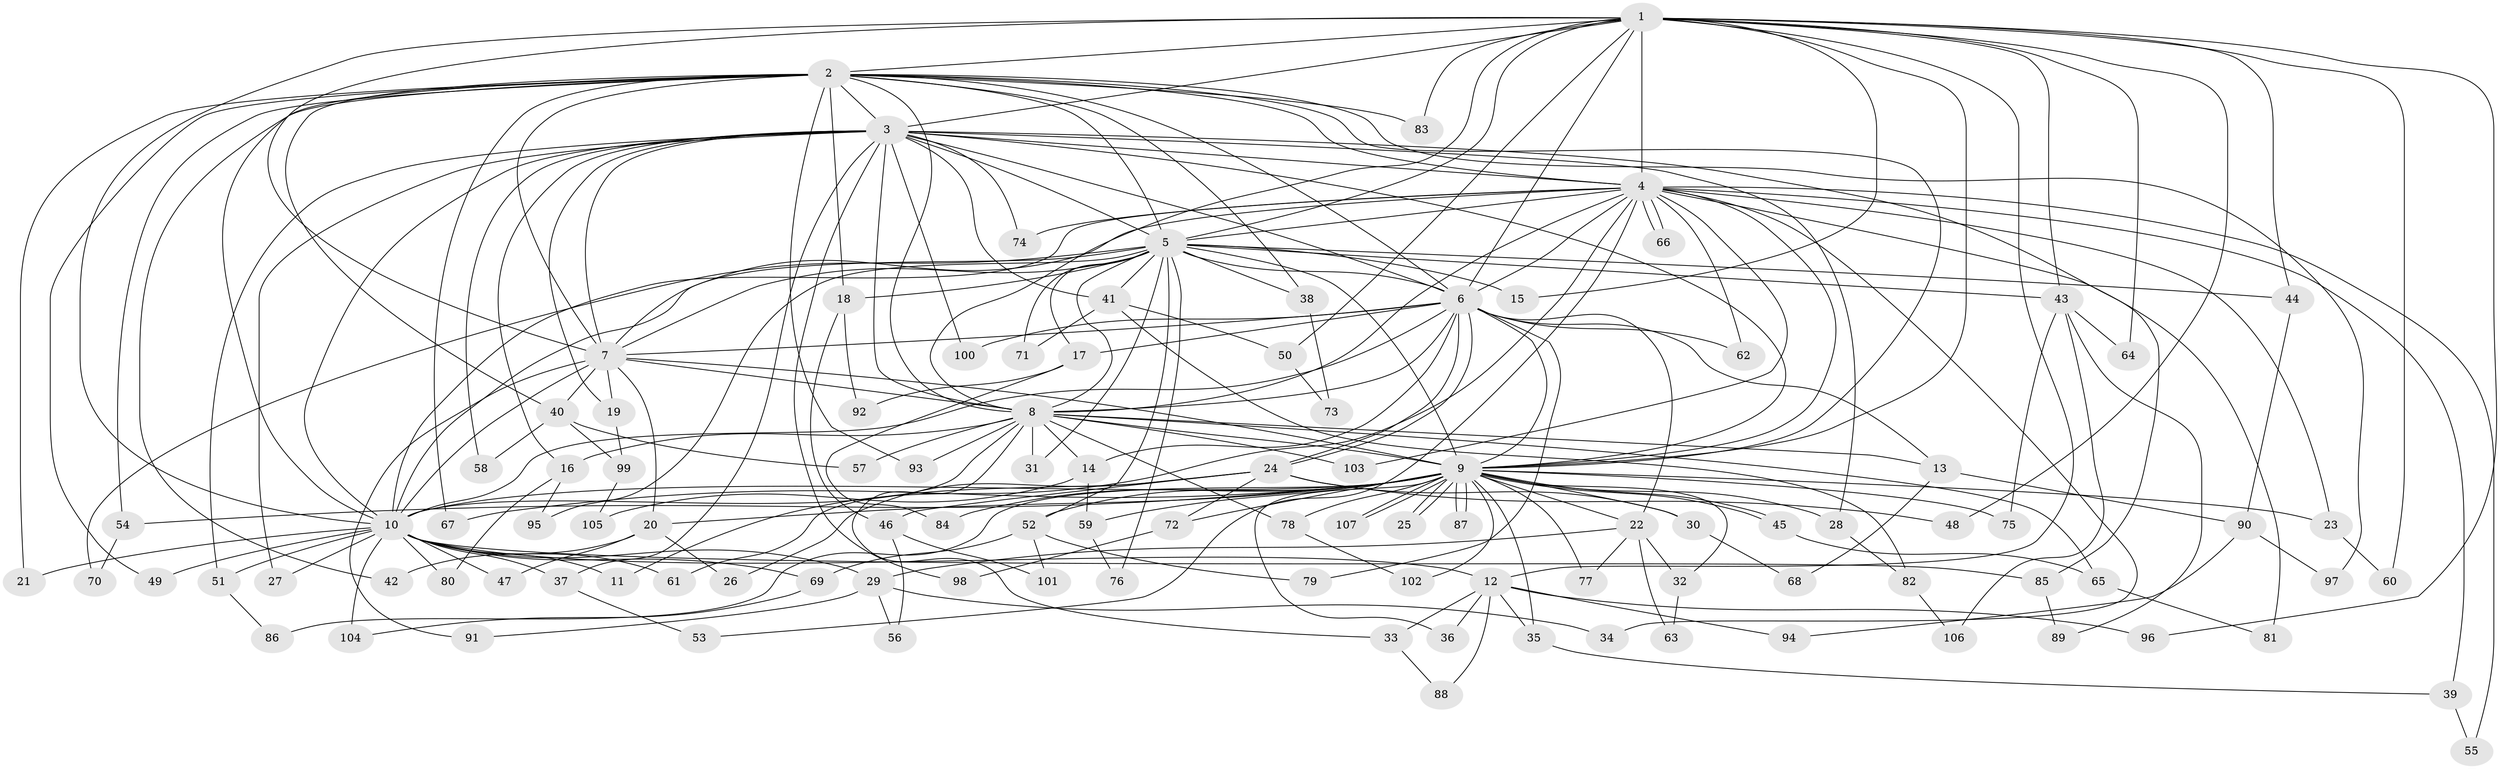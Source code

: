 // Generated by graph-tools (version 1.1) at 2025/34/03/09/25 02:34:52]
// undirected, 107 vertices, 239 edges
graph export_dot {
graph [start="1"]
  node [color=gray90,style=filled];
  1;
  2;
  3;
  4;
  5;
  6;
  7;
  8;
  9;
  10;
  11;
  12;
  13;
  14;
  15;
  16;
  17;
  18;
  19;
  20;
  21;
  22;
  23;
  24;
  25;
  26;
  27;
  28;
  29;
  30;
  31;
  32;
  33;
  34;
  35;
  36;
  37;
  38;
  39;
  40;
  41;
  42;
  43;
  44;
  45;
  46;
  47;
  48;
  49;
  50;
  51;
  52;
  53;
  54;
  55;
  56;
  57;
  58;
  59;
  60;
  61;
  62;
  63;
  64;
  65;
  66;
  67;
  68;
  69;
  70;
  71;
  72;
  73;
  74;
  75;
  76;
  77;
  78;
  79;
  80;
  81;
  82;
  83;
  84;
  85;
  86;
  87;
  88;
  89;
  90;
  91;
  92;
  93;
  94;
  95;
  96;
  97;
  98;
  99;
  100;
  101;
  102;
  103;
  104;
  105;
  106;
  107;
  1 -- 2;
  1 -- 3;
  1 -- 4;
  1 -- 5;
  1 -- 6;
  1 -- 7;
  1 -- 8;
  1 -- 9;
  1 -- 10;
  1 -- 12;
  1 -- 15;
  1 -- 43;
  1 -- 44;
  1 -- 48;
  1 -- 50;
  1 -- 60;
  1 -- 64;
  1 -- 83;
  1 -- 96;
  2 -- 3;
  2 -- 4;
  2 -- 5;
  2 -- 6;
  2 -- 7;
  2 -- 8;
  2 -- 9;
  2 -- 10;
  2 -- 18;
  2 -- 21;
  2 -- 38;
  2 -- 40;
  2 -- 42;
  2 -- 49;
  2 -- 54;
  2 -- 67;
  2 -- 83;
  2 -- 93;
  2 -- 97;
  3 -- 4;
  3 -- 5;
  3 -- 6;
  3 -- 7;
  3 -- 8;
  3 -- 9;
  3 -- 10;
  3 -- 16;
  3 -- 19;
  3 -- 27;
  3 -- 28;
  3 -- 37;
  3 -- 41;
  3 -- 51;
  3 -- 58;
  3 -- 74;
  3 -- 85;
  3 -- 98;
  3 -- 100;
  4 -- 5;
  4 -- 6;
  4 -- 7;
  4 -- 8;
  4 -- 9;
  4 -- 10;
  4 -- 11;
  4 -- 23;
  4 -- 34;
  4 -- 39;
  4 -- 53;
  4 -- 55;
  4 -- 62;
  4 -- 66;
  4 -- 66;
  4 -- 74;
  4 -- 81;
  4 -- 103;
  5 -- 6;
  5 -- 7;
  5 -- 8;
  5 -- 9;
  5 -- 10;
  5 -- 15;
  5 -- 17;
  5 -- 18;
  5 -- 31;
  5 -- 38;
  5 -- 41;
  5 -- 43;
  5 -- 44;
  5 -- 52;
  5 -- 70;
  5 -- 71;
  5 -- 76;
  5 -- 95;
  6 -- 7;
  6 -- 8;
  6 -- 9;
  6 -- 10;
  6 -- 13;
  6 -- 14;
  6 -- 17;
  6 -- 22;
  6 -- 24;
  6 -- 24;
  6 -- 62;
  6 -- 79;
  6 -- 100;
  7 -- 8;
  7 -- 9;
  7 -- 10;
  7 -- 19;
  7 -- 20;
  7 -- 40;
  7 -- 91;
  8 -- 9;
  8 -- 10;
  8 -- 13;
  8 -- 14;
  8 -- 16;
  8 -- 31;
  8 -- 33;
  8 -- 57;
  8 -- 65;
  8 -- 78;
  8 -- 93;
  8 -- 103;
  9 -- 10;
  9 -- 20;
  9 -- 22;
  9 -- 23;
  9 -- 25;
  9 -- 25;
  9 -- 28;
  9 -- 30;
  9 -- 32;
  9 -- 35;
  9 -- 36;
  9 -- 45;
  9 -- 45;
  9 -- 52;
  9 -- 54;
  9 -- 59;
  9 -- 67;
  9 -- 72;
  9 -- 75;
  9 -- 77;
  9 -- 78;
  9 -- 84;
  9 -- 86;
  9 -- 87;
  9 -- 87;
  9 -- 102;
  9 -- 107;
  9 -- 107;
  10 -- 11;
  10 -- 12;
  10 -- 21;
  10 -- 27;
  10 -- 29;
  10 -- 37;
  10 -- 47;
  10 -- 49;
  10 -- 51;
  10 -- 61;
  10 -- 69;
  10 -- 80;
  10 -- 85;
  10 -- 104;
  12 -- 33;
  12 -- 35;
  12 -- 36;
  12 -- 88;
  12 -- 94;
  12 -- 96;
  13 -- 68;
  13 -- 90;
  14 -- 59;
  14 -- 105;
  16 -- 80;
  16 -- 95;
  17 -- 84;
  17 -- 92;
  18 -- 46;
  18 -- 92;
  19 -- 99;
  20 -- 26;
  20 -- 42;
  20 -- 47;
  22 -- 29;
  22 -- 32;
  22 -- 63;
  22 -- 77;
  23 -- 60;
  24 -- 26;
  24 -- 30;
  24 -- 46;
  24 -- 48;
  24 -- 61;
  24 -- 72;
  28 -- 82;
  29 -- 34;
  29 -- 56;
  29 -- 91;
  30 -- 68;
  32 -- 63;
  33 -- 88;
  35 -- 39;
  37 -- 53;
  38 -- 73;
  39 -- 55;
  40 -- 57;
  40 -- 58;
  40 -- 99;
  41 -- 50;
  41 -- 71;
  41 -- 82;
  43 -- 64;
  43 -- 75;
  43 -- 89;
  43 -- 106;
  44 -- 90;
  45 -- 65;
  46 -- 56;
  46 -- 101;
  50 -- 73;
  51 -- 86;
  52 -- 69;
  52 -- 79;
  52 -- 101;
  54 -- 70;
  59 -- 76;
  65 -- 81;
  69 -- 104;
  72 -- 98;
  78 -- 102;
  82 -- 106;
  85 -- 89;
  90 -- 94;
  90 -- 97;
  99 -- 105;
}
